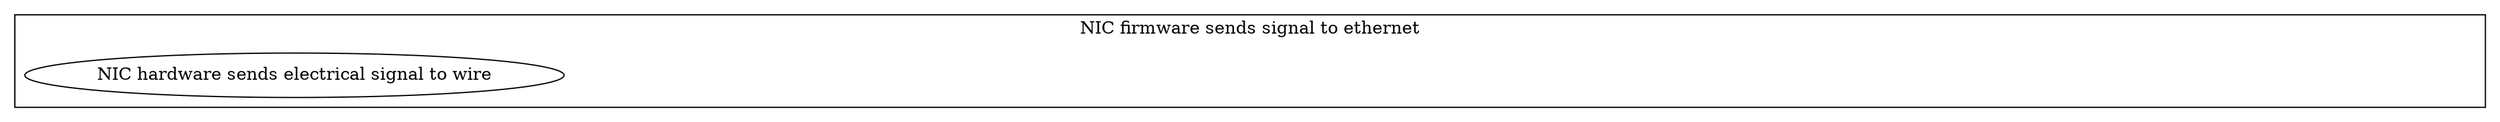strict digraph {
	graph [compound=true];
	node [label="\N"];
	subgraph "cluster_user_story_user_brows_web_browse_web_browse_web_browse_operating__operating__operating__NIC_sends__NIC_sends_NIC_firmware_\
sends_signal_to_ethernet" {
		graph [label="NIC firmware sends signal to ethernet"];
		"user_story_user_brows_web_browse_web_browse_web_browse_operating__operating__operating__NIC_sends__NIC_sends_NIC_firmware_sends_\
signal_to_ethernet"	[style=invis];
		"user_story_user_brows_web_browse_web_browse_web_browse_operating__operating__operating__NIC_sends__NIC_sends_NIC_firmware_sends_\
signal_to_ethernetNIC_hardware_sends_electrical_signal_to_wire"	[label="NIC hardware sends electrical signal to wire"];
	}
}

